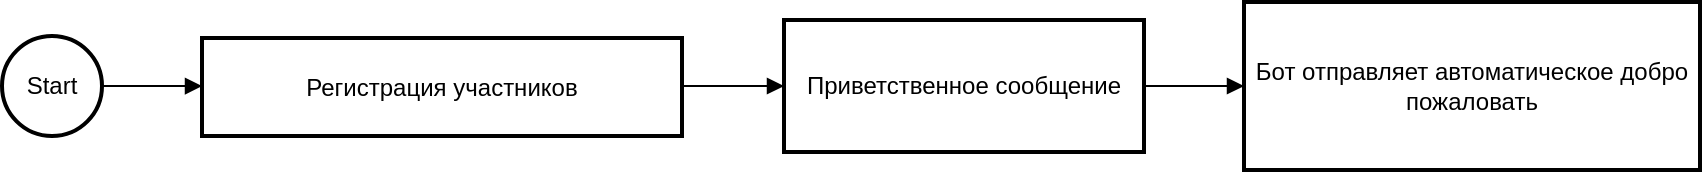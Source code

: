 <mxfile version="24.8.0">
  <diagram name="Страница — 1" id="9rFMg4DzQUEN7yJ0M9dt">
    <mxGraphModel>
      <root>
        <mxCell id="0" />
        <mxCell id="1" parent="0" />
        <mxCell id="2" value="Start" style="ellipse;aspect=fixed;strokeWidth=2;whiteSpace=wrap;" vertex="1" parent="1">
          <mxGeometry x="8" y="25" width="50" height="50" as="geometry" />
        </mxCell>
        <mxCell id="3" value="Регистрация участников" style="whiteSpace=wrap;strokeWidth=2;" vertex="1" parent="1">
          <mxGeometry x="108" y="26" width="240" height="49" as="geometry" />
        </mxCell>
        <mxCell id="4" value="Приветственное сообщение" style="whiteSpace=wrap;strokeWidth=2;" vertex="1" parent="1">
          <mxGeometry x="399" y="17" width="180" height="66" as="geometry" />
        </mxCell>
        <mxCell id="5" value="Бот отправляет автоматическое добро пожаловать" style="whiteSpace=wrap;strokeWidth=2;" vertex="1" parent="1">
          <mxGeometry x="629" y="8" width="228" height="84" as="geometry" />
        </mxCell>
        <mxCell id="6" value="" style="curved=1;startArrow=none;endArrow=block;exitX=1.01;exitY=0.5;entryX=0;entryY=0.49;" edge="1" parent="1" source="2" target="3">
          <mxGeometry relative="1" as="geometry">
            <Array as="points" />
          </mxGeometry>
        </mxCell>
        <mxCell id="7" value="" style="curved=1;startArrow=none;endArrow=block;exitX=1;exitY=0.49;entryX=0;entryY=0.5;" edge="1" parent="1" source="3" target="4">
          <mxGeometry relative="1" as="geometry">
            <Array as="points" />
          </mxGeometry>
        </mxCell>
        <mxCell id="8" value="" style="curved=1;startArrow=none;endArrow=block;exitX=1;exitY=0.5;entryX=0;entryY=0.5;" edge="1" parent="1" source="4" target="5">
          <mxGeometry relative="1" as="geometry">
            <Array as="points" />
          </mxGeometry>
        </mxCell>
      </root>
    </mxGraphModel>
  </diagram>
</mxfile>
